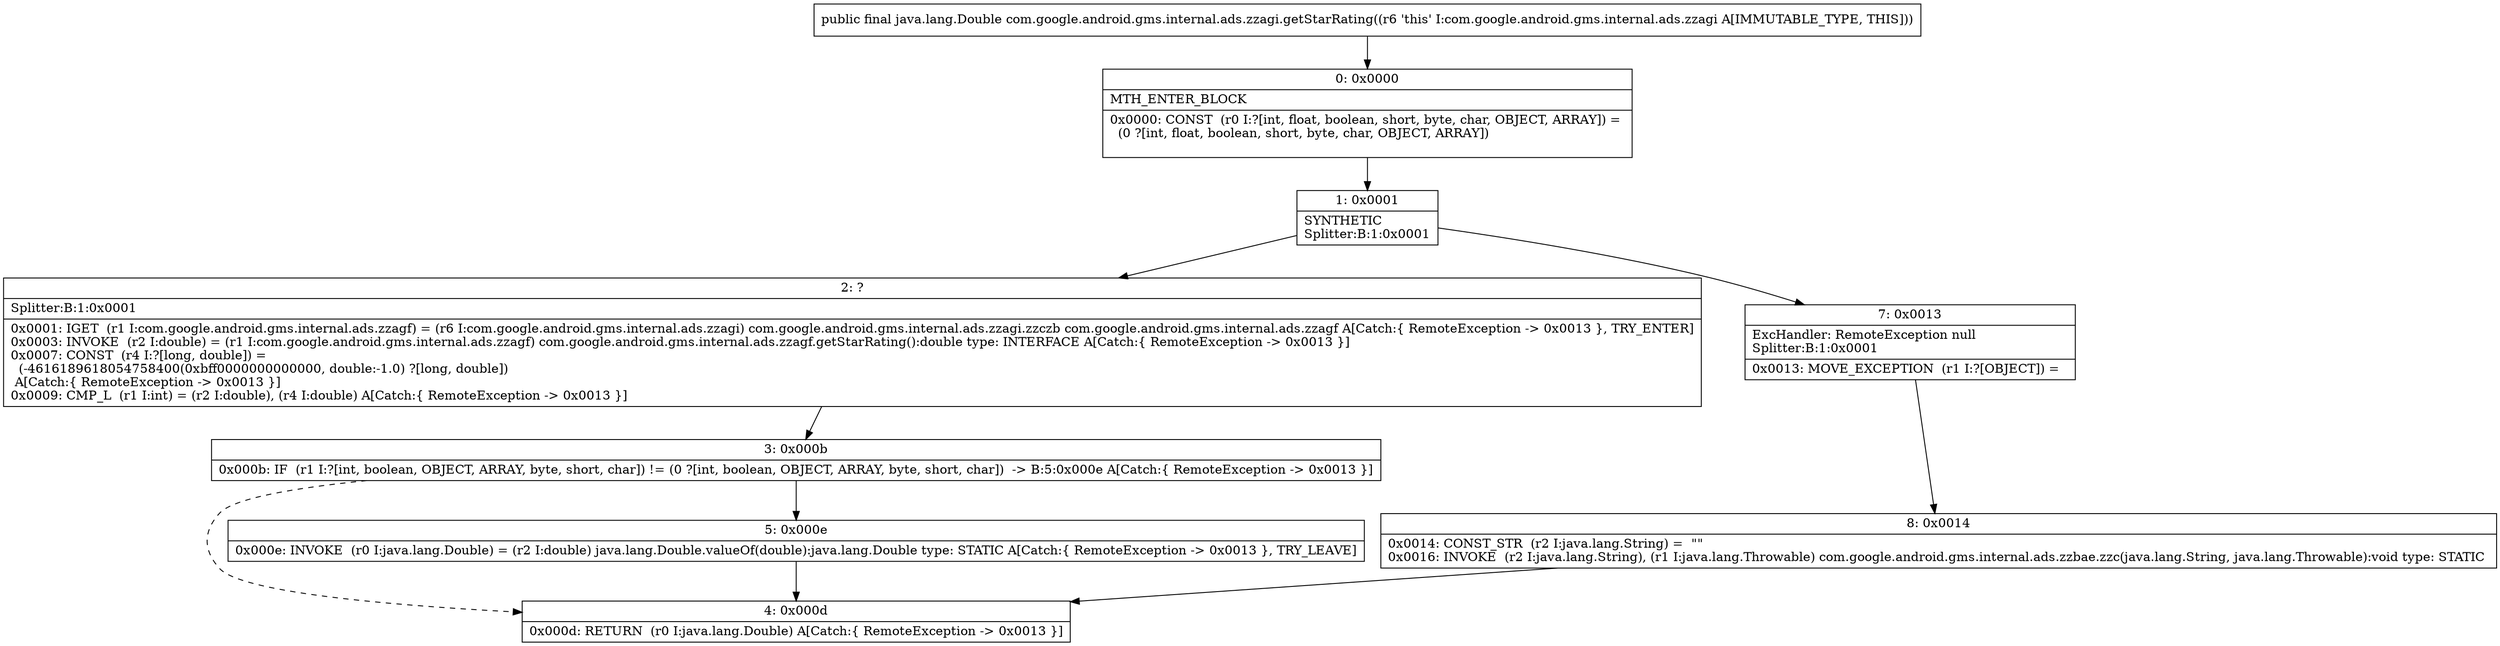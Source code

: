 digraph "CFG forcom.google.android.gms.internal.ads.zzagi.getStarRating()Ljava\/lang\/Double;" {
Node_0 [shape=record,label="{0\:\ 0x0000|MTH_ENTER_BLOCK\l|0x0000: CONST  (r0 I:?[int, float, boolean, short, byte, char, OBJECT, ARRAY]) = \l  (0 ?[int, float, boolean, short, byte, char, OBJECT, ARRAY])\l \l}"];
Node_1 [shape=record,label="{1\:\ 0x0001|SYNTHETIC\lSplitter:B:1:0x0001\l}"];
Node_2 [shape=record,label="{2\:\ ?|Splitter:B:1:0x0001\l|0x0001: IGET  (r1 I:com.google.android.gms.internal.ads.zzagf) = (r6 I:com.google.android.gms.internal.ads.zzagi) com.google.android.gms.internal.ads.zzagi.zzczb com.google.android.gms.internal.ads.zzagf A[Catch:\{ RemoteException \-\> 0x0013 \}, TRY_ENTER]\l0x0003: INVOKE  (r2 I:double) = (r1 I:com.google.android.gms.internal.ads.zzagf) com.google.android.gms.internal.ads.zzagf.getStarRating():double type: INTERFACE A[Catch:\{ RemoteException \-\> 0x0013 \}]\l0x0007: CONST  (r4 I:?[long, double]) = \l  (\-4616189618054758400(0xbff0000000000000, double:\-1.0) ?[long, double])\l A[Catch:\{ RemoteException \-\> 0x0013 \}]\l0x0009: CMP_L  (r1 I:int) = (r2 I:double), (r4 I:double) A[Catch:\{ RemoteException \-\> 0x0013 \}]\l}"];
Node_3 [shape=record,label="{3\:\ 0x000b|0x000b: IF  (r1 I:?[int, boolean, OBJECT, ARRAY, byte, short, char]) != (0 ?[int, boolean, OBJECT, ARRAY, byte, short, char])  \-\> B:5:0x000e A[Catch:\{ RemoteException \-\> 0x0013 \}]\l}"];
Node_4 [shape=record,label="{4\:\ 0x000d|0x000d: RETURN  (r0 I:java.lang.Double) A[Catch:\{ RemoteException \-\> 0x0013 \}]\l}"];
Node_5 [shape=record,label="{5\:\ 0x000e|0x000e: INVOKE  (r0 I:java.lang.Double) = (r2 I:double) java.lang.Double.valueOf(double):java.lang.Double type: STATIC A[Catch:\{ RemoteException \-\> 0x0013 \}, TRY_LEAVE]\l}"];
Node_7 [shape=record,label="{7\:\ 0x0013|ExcHandler: RemoteException null\lSplitter:B:1:0x0001\l|0x0013: MOVE_EXCEPTION  (r1 I:?[OBJECT]) =  \l}"];
Node_8 [shape=record,label="{8\:\ 0x0014|0x0014: CONST_STR  (r2 I:java.lang.String) =  \"\" \l0x0016: INVOKE  (r2 I:java.lang.String), (r1 I:java.lang.Throwable) com.google.android.gms.internal.ads.zzbae.zzc(java.lang.String, java.lang.Throwable):void type: STATIC \l}"];
MethodNode[shape=record,label="{public final java.lang.Double com.google.android.gms.internal.ads.zzagi.getStarRating((r6 'this' I:com.google.android.gms.internal.ads.zzagi A[IMMUTABLE_TYPE, THIS])) }"];
MethodNode -> Node_0;
Node_0 -> Node_1;
Node_1 -> Node_2;
Node_1 -> Node_7;
Node_2 -> Node_3;
Node_3 -> Node_4[style=dashed];
Node_3 -> Node_5;
Node_5 -> Node_4;
Node_7 -> Node_8;
Node_8 -> Node_4;
}

